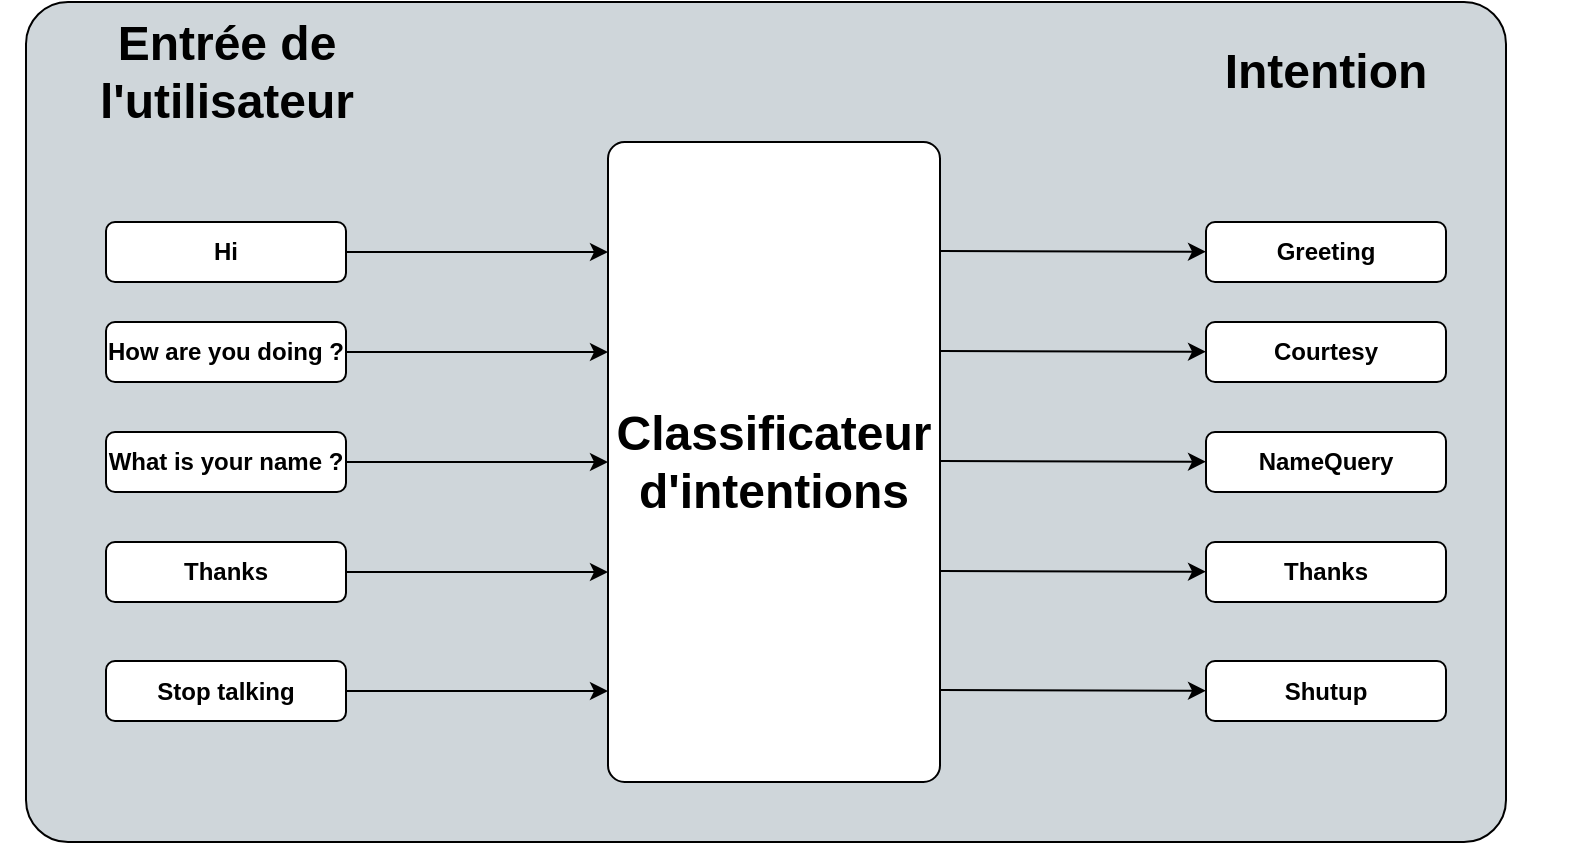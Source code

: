 <mxfile version="24.5.2" type="device">
  <diagram name="Page-1" id="W5o7mGowTOyntK7vz6Kj">
    <mxGraphModel dx="2074" dy="1106" grid="1" gridSize="10" guides="1" tooltips="1" connect="1" arrows="1" fold="1" page="1" pageScale="1" pageWidth="827" pageHeight="1169" math="0" shadow="0">
      <root>
        <mxCell id="0" />
        <mxCell id="1" parent="0" />
        <mxCell id="egmOR8620CXydE9XviSe-43" value="" style="rounded=1;whiteSpace=wrap;html=1;arcSize=5;fillColor=#cfd6da;" parent="1" vertex="1">
          <mxGeometry x="40" y="240" width="740" height="420" as="geometry" />
        </mxCell>
        <mxCell id="egmOR8620CXydE9XviSe-1" value="&lt;b&gt;&lt;font style=&quot;font-size: 24px;&quot;&gt;Classificateur d&#39;intentions&lt;/font&gt;&lt;/b&gt;" style="rounded=1;whiteSpace=wrap;html=1;arcSize=5;" parent="1" vertex="1">
          <mxGeometry x="331" y="310" width="166" height="320" as="geometry" />
        </mxCell>
        <mxCell id="egmOR8620CXydE9XviSe-2" value="&lt;b&gt;What is your name ?&lt;/b&gt;" style="rounded=1;whiteSpace=wrap;html=1;" parent="1" vertex="1">
          <mxGeometry x="80" y="455" width="120" height="30" as="geometry" />
        </mxCell>
        <mxCell id="egmOR8620CXydE9XviSe-8" value="" style="endArrow=classic;html=1;rounded=0;exitX=1;exitY=0.5;exitDx=0;exitDy=0;" parent="1" source="egmOR8620CXydE9XviSe-2" target="egmOR8620CXydE9XviSe-1" edge="1">
          <mxGeometry width="50" height="50" relative="1" as="geometry">
            <mxPoint x="390" y="590" as="sourcePoint" />
            <mxPoint x="290" y="400" as="targetPoint" />
          </mxGeometry>
        </mxCell>
        <mxCell id="egmOR8620CXydE9XviSe-14" value="&lt;b&gt;How are you doing ?&lt;/b&gt;" style="rounded=1;whiteSpace=wrap;html=1;" parent="1" vertex="1">
          <mxGeometry x="80" y="400" width="120" height="30" as="geometry" />
        </mxCell>
        <mxCell id="egmOR8620CXydE9XviSe-15" value="" style="endArrow=classic;html=1;rounded=0;exitX=1;exitY=0.5;exitDx=0;exitDy=0;" parent="1" source="egmOR8620CXydE9XviSe-14" edge="1">
          <mxGeometry width="50" height="50" relative="1" as="geometry">
            <mxPoint x="390" y="535" as="sourcePoint" />
            <mxPoint x="331" y="415" as="targetPoint" />
          </mxGeometry>
        </mxCell>
        <mxCell id="egmOR8620CXydE9XviSe-18" value="&lt;b&gt;Thanks&lt;/b&gt;" style="rounded=1;whiteSpace=wrap;html=1;" parent="1" vertex="1">
          <mxGeometry x="80" y="510" width="120" height="30" as="geometry" />
        </mxCell>
        <mxCell id="egmOR8620CXydE9XviSe-19" value="" style="endArrow=classic;html=1;rounded=0;exitX=1;exitY=0.5;exitDx=0;exitDy=0;" parent="1" source="egmOR8620CXydE9XviSe-18" edge="1">
          <mxGeometry width="50" height="50" relative="1" as="geometry">
            <mxPoint x="390" y="645" as="sourcePoint" />
            <mxPoint x="331" y="525" as="targetPoint" />
          </mxGeometry>
        </mxCell>
        <mxCell id="egmOR8620CXydE9XviSe-20" value="&lt;b&gt;Stop talking&lt;/b&gt;" style="rounded=1;whiteSpace=wrap;html=1;" parent="1" vertex="1">
          <mxGeometry x="80" y="569.5" width="120" height="30" as="geometry" />
        </mxCell>
        <mxCell id="egmOR8620CXydE9XviSe-21" value="" style="endArrow=classic;html=1;rounded=0;exitX=1;exitY=0.5;exitDx=0;exitDy=0;fontStyle=0" parent="1" source="egmOR8620CXydE9XviSe-20" edge="1">
          <mxGeometry width="50" height="50" relative="1" as="geometry">
            <mxPoint x="390" y="704.5" as="sourcePoint" />
            <mxPoint x="331" y="584.5" as="targetPoint" />
          </mxGeometry>
        </mxCell>
        <mxCell id="egmOR8620CXydE9XviSe-22" value="&lt;b&gt;Hi&lt;/b&gt;" style="rounded=1;whiteSpace=wrap;html=1;" parent="1" vertex="1">
          <mxGeometry x="80" y="350" width="120" height="30" as="geometry" />
        </mxCell>
        <mxCell id="egmOR8620CXydE9XviSe-23" value="" style="endArrow=classic;html=1;rounded=0;exitX=1;exitY=0.5;exitDx=0;exitDy=0;" parent="1" source="egmOR8620CXydE9XviSe-22" edge="1">
          <mxGeometry width="50" height="50" relative="1" as="geometry">
            <mxPoint x="390" y="485" as="sourcePoint" />
            <mxPoint x="331" y="365" as="targetPoint" />
          </mxGeometry>
        </mxCell>
        <mxCell id="egmOR8620CXydE9XviSe-26" value="" style="endArrow=classic;html=1;rounded=0;exitX=1;exitY=0.5;exitDx=0;exitDy=0;" parent="1" target="egmOR8620CXydE9XviSe-27" edge="1">
          <mxGeometry width="50" height="50" relative="1" as="geometry">
            <mxPoint x="497" y="469.5" as="sourcePoint" />
            <mxPoint x="628" y="469.5" as="targetPoint" />
          </mxGeometry>
        </mxCell>
        <mxCell id="egmOR8620CXydE9XviSe-27" value="&lt;b&gt;NameQuery&lt;/b&gt;" style="rounded=1;whiteSpace=wrap;html=1;" parent="1" vertex="1">
          <mxGeometry x="630" y="455" width="120" height="30" as="geometry" />
        </mxCell>
        <mxCell id="egmOR8620CXydE9XviSe-29" value="" style="endArrow=classic;html=1;rounded=0;exitX=1;exitY=0.5;exitDx=0;exitDy=0;" parent="1" target="egmOR8620CXydE9XviSe-30" edge="1">
          <mxGeometry width="50" height="50" relative="1" as="geometry">
            <mxPoint x="497" y="414.5" as="sourcePoint" />
            <mxPoint x="628" y="414.5" as="targetPoint" />
          </mxGeometry>
        </mxCell>
        <mxCell id="egmOR8620CXydE9XviSe-30" value="&lt;b&gt;Courtesy&lt;/b&gt;" style="rounded=1;whiteSpace=wrap;html=1;" parent="1" vertex="1">
          <mxGeometry x="630" y="400" width="120" height="30" as="geometry" />
        </mxCell>
        <mxCell id="egmOR8620CXydE9XviSe-31" value="" style="endArrow=classic;html=1;rounded=0;exitX=1;exitY=0.5;exitDx=0;exitDy=0;" parent="1" target="egmOR8620CXydE9XviSe-32" edge="1">
          <mxGeometry width="50" height="50" relative="1" as="geometry">
            <mxPoint x="497" y="364.5" as="sourcePoint" />
            <mxPoint x="628" y="364.5" as="targetPoint" />
          </mxGeometry>
        </mxCell>
        <mxCell id="egmOR8620CXydE9XviSe-32" value="&lt;b&gt;Greeting&lt;/b&gt;" style="rounded=1;whiteSpace=wrap;html=1;" parent="1" vertex="1">
          <mxGeometry x="630" y="350" width="120" height="30" as="geometry" />
        </mxCell>
        <mxCell id="egmOR8620CXydE9XviSe-35" value="" style="endArrow=classic;html=1;rounded=0;exitX=1;exitY=0.5;exitDx=0;exitDy=0;" parent="1" target="egmOR8620CXydE9XviSe-36" edge="1">
          <mxGeometry width="50" height="50" relative="1" as="geometry">
            <mxPoint x="497" y="524.5" as="sourcePoint" />
            <mxPoint x="628" y="524.5" as="targetPoint" />
          </mxGeometry>
        </mxCell>
        <mxCell id="egmOR8620CXydE9XviSe-36" value="&lt;b&gt;Thanks&lt;/b&gt;" style="rounded=1;whiteSpace=wrap;html=1;" parent="1" vertex="1">
          <mxGeometry x="630" y="510" width="120" height="30" as="geometry" />
        </mxCell>
        <mxCell id="egmOR8620CXydE9XviSe-39" value="" style="endArrow=classic;html=1;rounded=0;exitX=1;exitY=0.5;exitDx=0;exitDy=0;" parent="1" target="egmOR8620CXydE9XviSe-40" edge="1">
          <mxGeometry width="50" height="50" relative="1" as="geometry">
            <mxPoint x="497" y="584" as="sourcePoint" />
            <mxPoint x="628" y="584" as="targetPoint" />
          </mxGeometry>
        </mxCell>
        <mxCell id="egmOR8620CXydE9XviSe-40" value="&lt;b&gt;Shutup&lt;/b&gt;" style="rounded=1;whiteSpace=wrap;html=1;" parent="1" vertex="1">
          <mxGeometry x="630" y="569.5" width="120" height="30" as="geometry" />
        </mxCell>
        <mxCell id="egmOR8620CXydE9XviSe-41" value="&lt;font style=&quot;font-size: 24px;&quot;&gt;&lt;b&gt;Intention&lt;/b&gt;&lt;/font&gt;" style="text;html=1;align=center;verticalAlign=middle;whiteSpace=wrap;rounded=0;" parent="1" vertex="1">
          <mxGeometry x="565" y="260" width="250" height="30" as="geometry" />
        </mxCell>
        <mxCell id="egmOR8620CXydE9XviSe-42" value="&lt;font style=&quot;font-size: 24px;&quot;&gt;&lt;b&gt;Entrée de l&#39;utilisateur&lt;/b&gt;&lt;/font&gt;" style="text;html=1;align=center;verticalAlign=middle;whiteSpace=wrap;rounded=0;" parent="1" vertex="1">
          <mxGeometry x="27.5" y="260" width="225" height="30" as="geometry" />
        </mxCell>
      </root>
    </mxGraphModel>
  </diagram>
</mxfile>
